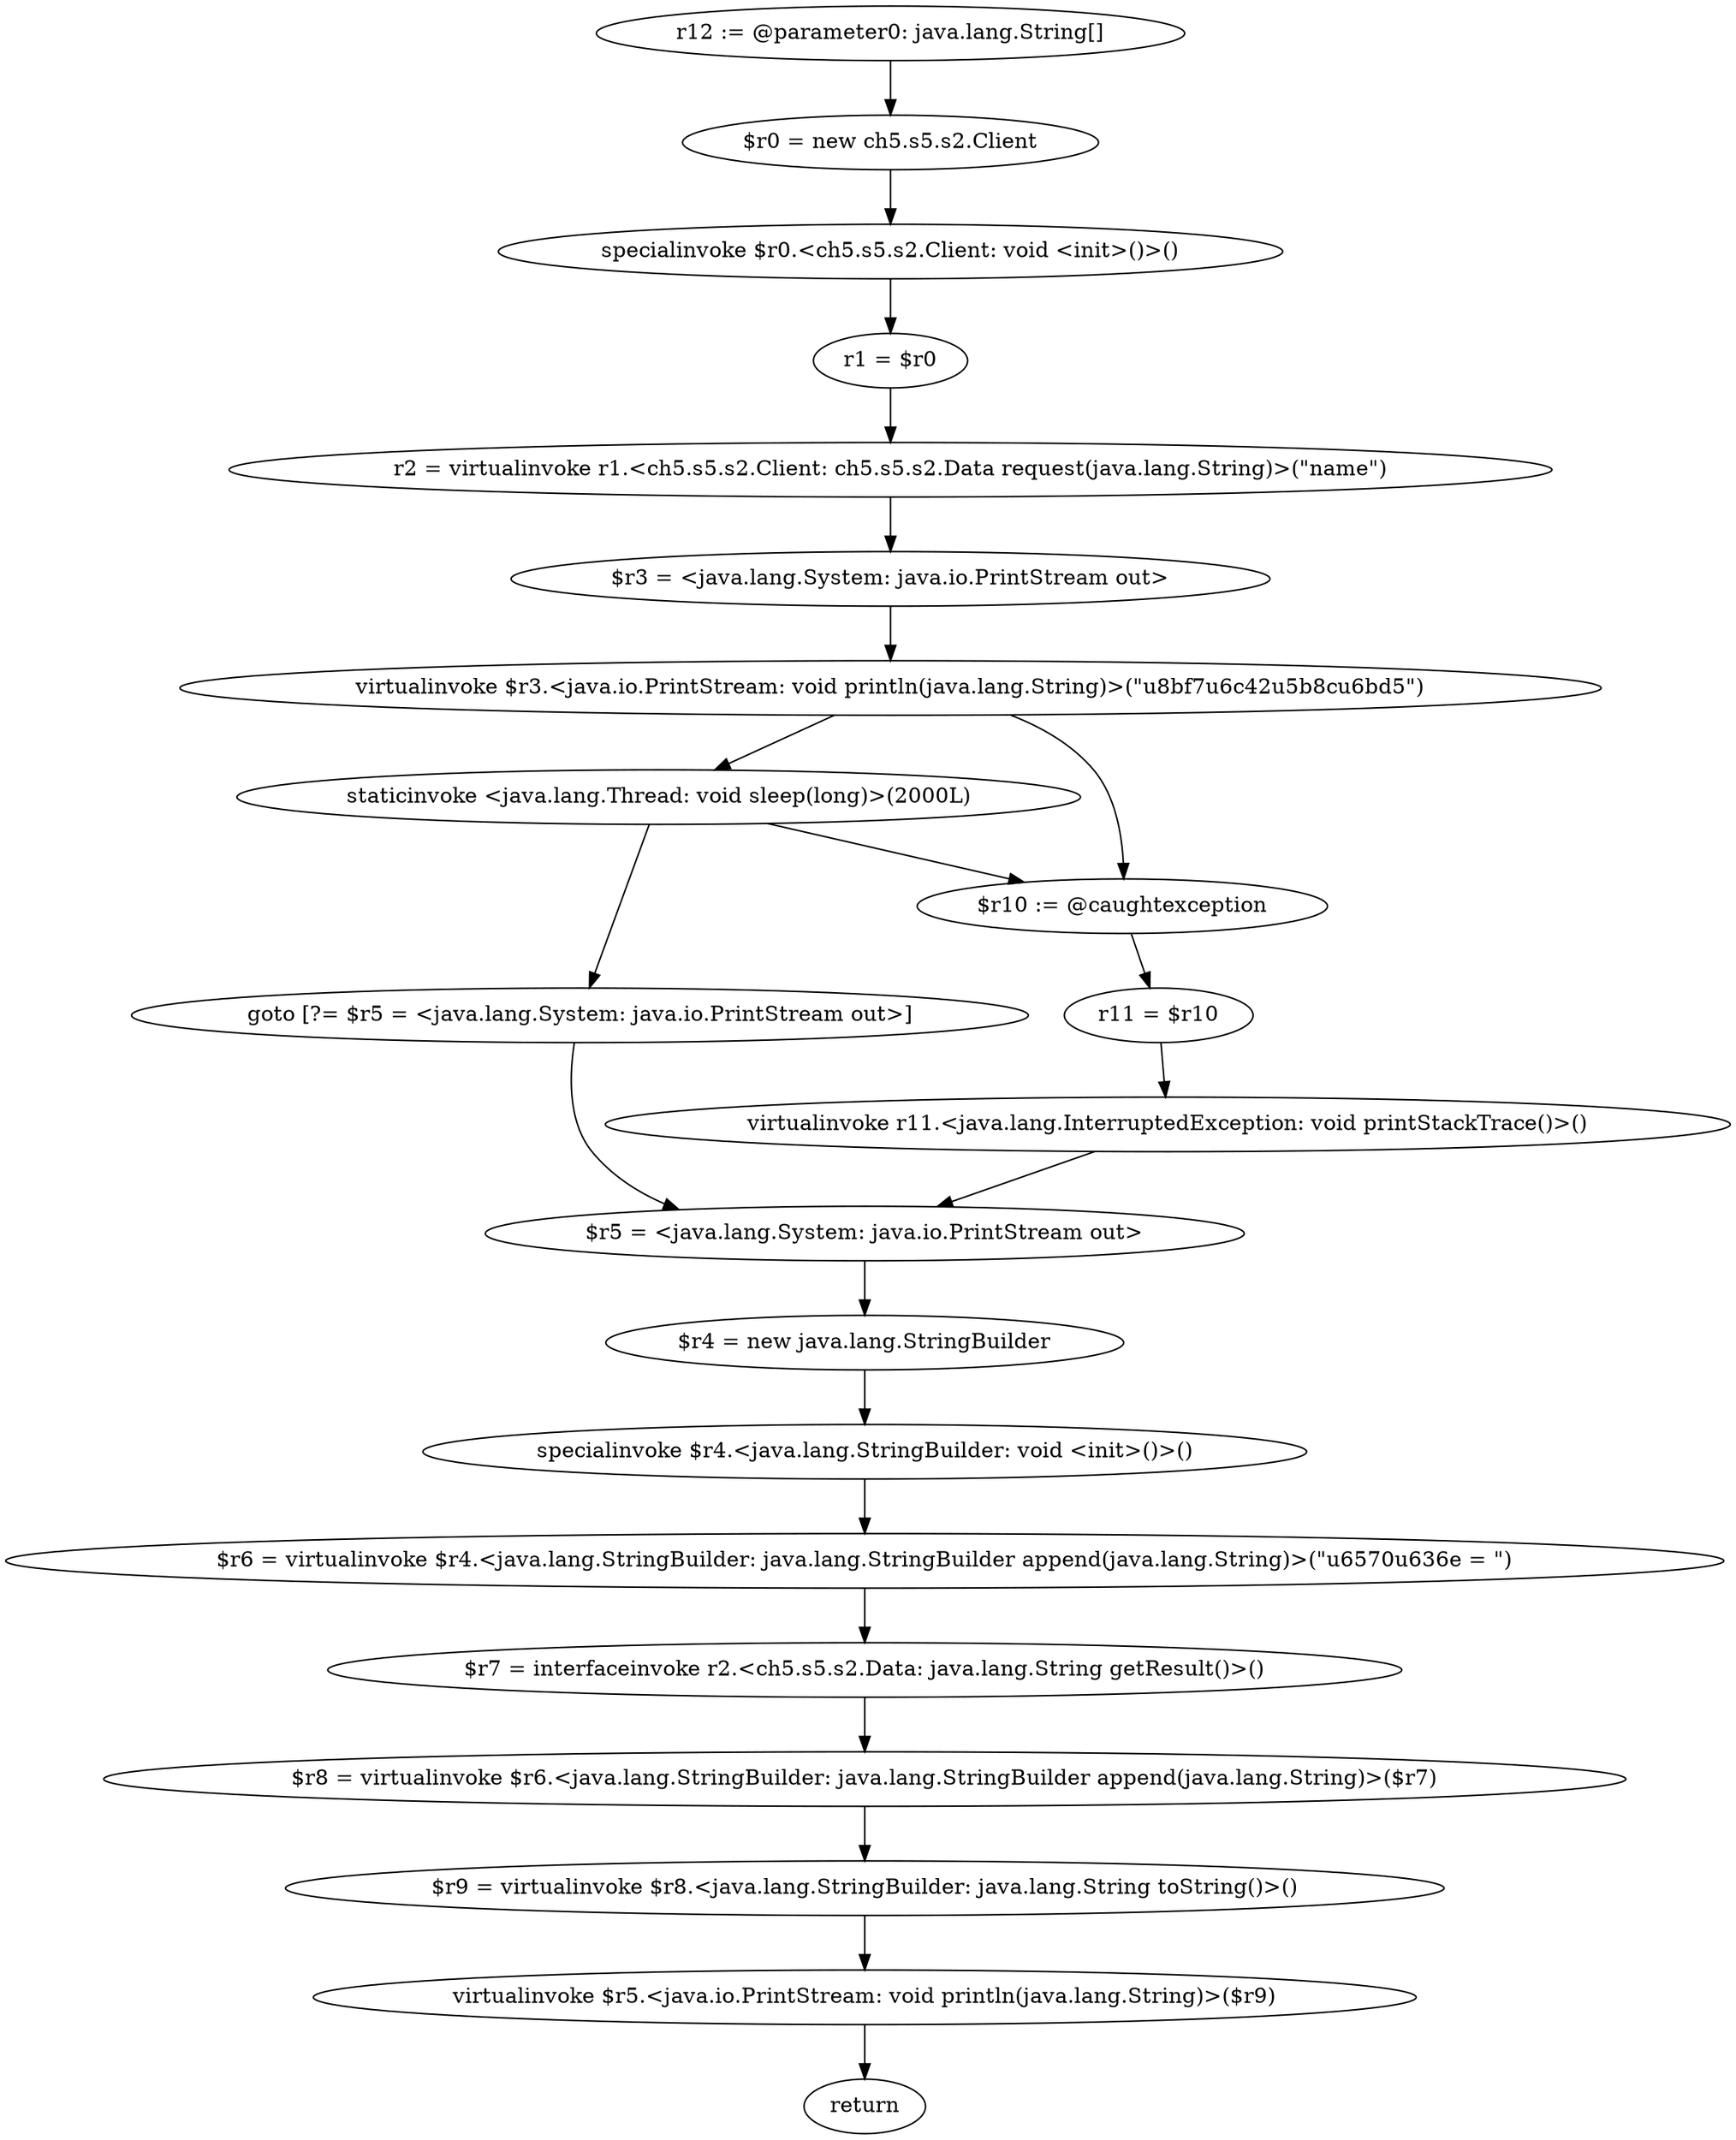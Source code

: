digraph "unitGraph" {
    "r12 := @parameter0: java.lang.String[]"
    "$r0 = new ch5.s5.s2.Client"
    "specialinvoke $r0.<ch5.s5.s2.Client: void <init>()>()"
    "r1 = $r0"
    "r2 = virtualinvoke r1.<ch5.s5.s2.Client: ch5.s5.s2.Data request(java.lang.String)>(\"name\")"
    "$r3 = <java.lang.System: java.io.PrintStream out>"
    "virtualinvoke $r3.<java.io.PrintStream: void println(java.lang.String)>(\"\u8bf7\u6c42\u5b8c\u6bd5\")"
    "staticinvoke <java.lang.Thread: void sleep(long)>(2000L)"
    "goto [?= $r5 = <java.lang.System: java.io.PrintStream out>]"
    "$r10 := @caughtexception"
    "r11 = $r10"
    "virtualinvoke r11.<java.lang.InterruptedException: void printStackTrace()>()"
    "$r5 = <java.lang.System: java.io.PrintStream out>"
    "$r4 = new java.lang.StringBuilder"
    "specialinvoke $r4.<java.lang.StringBuilder: void <init>()>()"
    "$r6 = virtualinvoke $r4.<java.lang.StringBuilder: java.lang.StringBuilder append(java.lang.String)>(\"\u6570\u636e = \")"
    "$r7 = interfaceinvoke r2.<ch5.s5.s2.Data: java.lang.String getResult()>()"
    "$r8 = virtualinvoke $r6.<java.lang.StringBuilder: java.lang.StringBuilder append(java.lang.String)>($r7)"
    "$r9 = virtualinvoke $r8.<java.lang.StringBuilder: java.lang.String toString()>()"
    "virtualinvoke $r5.<java.io.PrintStream: void println(java.lang.String)>($r9)"
    "return"
    "r12 := @parameter0: java.lang.String[]"->"$r0 = new ch5.s5.s2.Client";
    "$r0 = new ch5.s5.s2.Client"->"specialinvoke $r0.<ch5.s5.s2.Client: void <init>()>()";
    "specialinvoke $r0.<ch5.s5.s2.Client: void <init>()>()"->"r1 = $r0";
    "r1 = $r0"->"r2 = virtualinvoke r1.<ch5.s5.s2.Client: ch5.s5.s2.Data request(java.lang.String)>(\"name\")";
    "r2 = virtualinvoke r1.<ch5.s5.s2.Client: ch5.s5.s2.Data request(java.lang.String)>(\"name\")"->"$r3 = <java.lang.System: java.io.PrintStream out>";
    "$r3 = <java.lang.System: java.io.PrintStream out>"->"virtualinvoke $r3.<java.io.PrintStream: void println(java.lang.String)>(\"\u8bf7\u6c42\u5b8c\u6bd5\")";
    "virtualinvoke $r3.<java.io.PrintStream: void println(java.lang.String)>(\"\u8bf7\u6c42\u5b8c\u6bd5\")"->"staticinvoke <java.lang.Thread: void sleep(long)>(2000L)";
    "virtualinvoke $r3.<java.io.PrintStream: void println(java.lang.String)>(\"\u8bf7\u6c42\u5b8c\u6bd5\")"->"$r10 := @caughtexception";
    "staticinvoke <java.lang.Thread: void sleep(long)>(2000L)"->"goto [?= $r5 = <java.lang.System: java.io.PrintStream out>]";
    "staticinvoke <java.lang.Thread: void sleep(long)>(2000L)"->"$r10 := @caughtexception";
    "goto [?= $r5 = <java.lang.System: java.io.PrintStream out>]"->"$r5 = <java.lang.System: java.io.PrintStream out>";
    "$r10 := @caughtexception"->"r11 = $r10";
    "r11 = $r10"->"virtualinvoke r11.<java.lang.InterruptedException: void printStackTrace()>()";
    "virtualinvoke r11.<java.lang.InterruptedException: void printStackTrace()>()"->"$r5 = <java.lang.System: java.io.PrintStream out>";
    "$r5 = <java.lang.System: java.io.PrintStream out>"->"$r4 = new java.lang.StringBuilder";
    "$r4 = new java.lang.StringBuilder"->"specialinvoke $r4.<java.lang.StringBuilder: void <init>()>()";
    "specialinvoke $r4.<java.lang.StringBuilder: void <init>()>()"->"$r6 = virtualinvoke $r4.<java.lang.StringBuilder: java.lang.StringBuilder append(java.lang.String)>(\"\u6570\u636e = \")";
    "$r6 = virtualinvoke $r4.<java.lang.StringBuilder: java.lang.StringBuilder append(java.lang.String)>(\"\u6570\u636e = \")"->"$r7 = interfaceinvoke r2.<ch5.s5.s2.Data: java.lang.String getResult()>()";
    "$r7 = interfaceinvoke r2.<ch5.s5.s2.Data: java.lang.String getResult()>()"->"$r8 = virtualinvoke $r6.<java.lang.StringBuilder: java.lang.StringBuilder append(java.lang.String)>($r7)";
    "$r8 = virtualinvoke $r6.<java.lang.StringBuilder: java.lang.StringBuilder append(java.lang.String)>($r7)"->"$r9 = virtualinvoke $r8.<java.lang.StringBuilder: java.lang.String toString()>()";
    "$r9 = virtualinvoke $r8.<java.lang.StringBuilder: java.lang.String toString()>()"->"virtualinvoke $r5.<java.io.PrintStream: void println(java.lang.String)>($r9)";
    "virtualinvoke $r5.<java.io.PrintStream: void println(java.lang.String)>($r9)"->"return";
}
